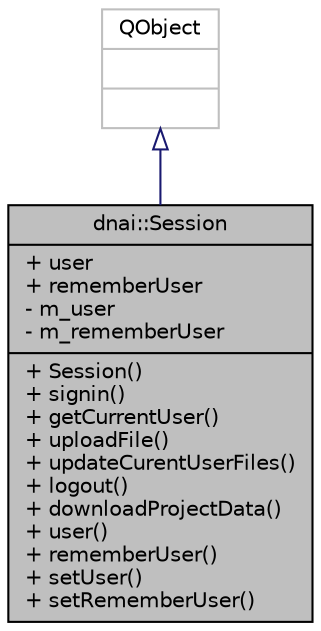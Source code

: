 digraph "dnai::Session"
{
  edge [fontname="Helvetica",fontsize="10",labelfontname="Helvetica",labelfontsize="10"];
  node [fontname="Helvetica",fontsize="10",shape=record];
  Node1 [label="{dnai::Session\n|+ user\l+ rememberUser\l- m_user\l- m_rememberUser\l|+ Session()\l+ signin()\l+ getCurrentUser()\l+ uploadFile()\l+ updateCurentUserFiles()\l+ logout()\l+ downloadProjectData()\l+ user()\l+ rememberUser()\l+ setUser()\l+ setRememberUser()\l}",height=0.2,width=0.4,color="black", fillcolor="grey75", style="filled", fontcolor="black"];
  Node2 -> Node1 [dir="back",color="midnightblue",fontsize="10",style="solid",arrowtail="onormal",fontname="Helvetica"];
  Node2 [label="{QObject\n||}",height=0.2,width=0.4,color="grey75", fillcolor="white", style="filled"];
}
